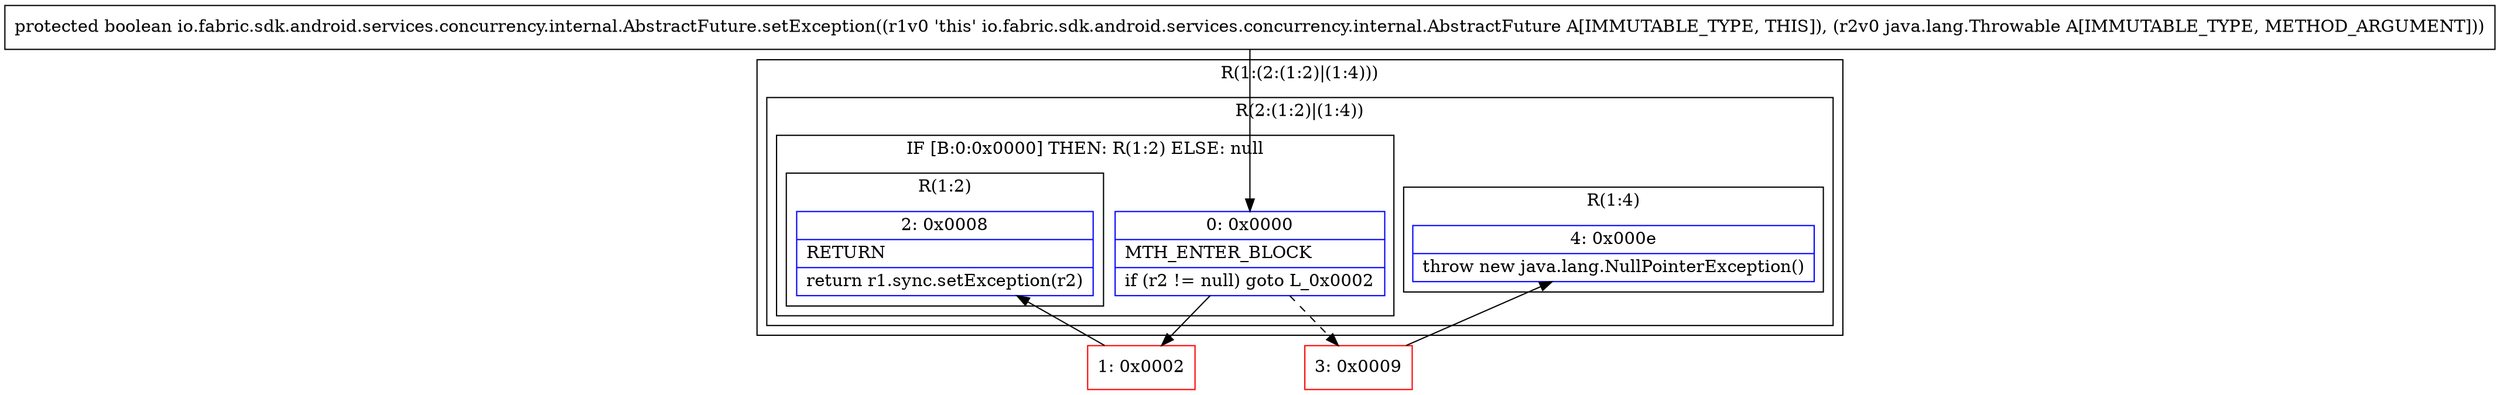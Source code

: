digraph "CFG forio.fabric.sdk.android.services.concurrency.internal.AbstractFuture.setException(Ljava\/lang\/Throwable;)Z" {
subgraph cluster_Region_1748119282 {
label = "R(1:(2:(1:2)|(1:4)))";
node [shape=record,color=blue];
subgraph cluster_Region_642065392 {
label = "R(2:(1:2)|(1:4))";
node [shape=record,color=blue];
subgraph cluster_IfRegion_769806859 {
label = "IF [B:0:0x0000] THEN: R(1:2) ELSE: null";
node [shape=record,color=blue];
Node_0 [shape=record,label="{0\:\ 0x0000|MTH_ENTER_BLOCK\l|if (r2 != null) goto L_0x0002\l}"];
subgraph cluster_Region_1526899999 {
label = "R(1:2)";
node [shape=record,color=blue];
Node_2 [shape=record,label="{2\:\ 0x0008|RETURN\l|return r1.sync.setException(r2)\l}"];
}
}
subgraph cluster_Region_582894899 {
label = "R(1:4)";
node [shape=record,color=blue];
Node_4 [shape=record,label="{4\:\ 0x000e|throw new java.lang.NullPointerException()\l}"];
}
}
}
Node_1 [shape=record,color=red,label="{1\:\ 0x0002}"];
Node_3 [shape=record,color=red,label="{3\:\ 0x0009}"];
MethodNode[shape=record,label="{protected boolean io.fabric.sdk.android.services.concurrency.internal.AbstractFuture.setException((r1v0 'this' io.fabric.sdk.android.services.concurrency.internal.AbstractFuture A[IMMUTABLE_TYPE, THIS]), (r2v0 java.lang.Throwable A[IMMUTABLE_TYPE, METHOD_ARGUMENT])) }"];
MethodNode -> Node_0;
Node_0 -> Node_1;
Node_0 -> Node_3[style=dashed];
Node_1 -> Node_2;
Node_3 -> Node_4;
}


